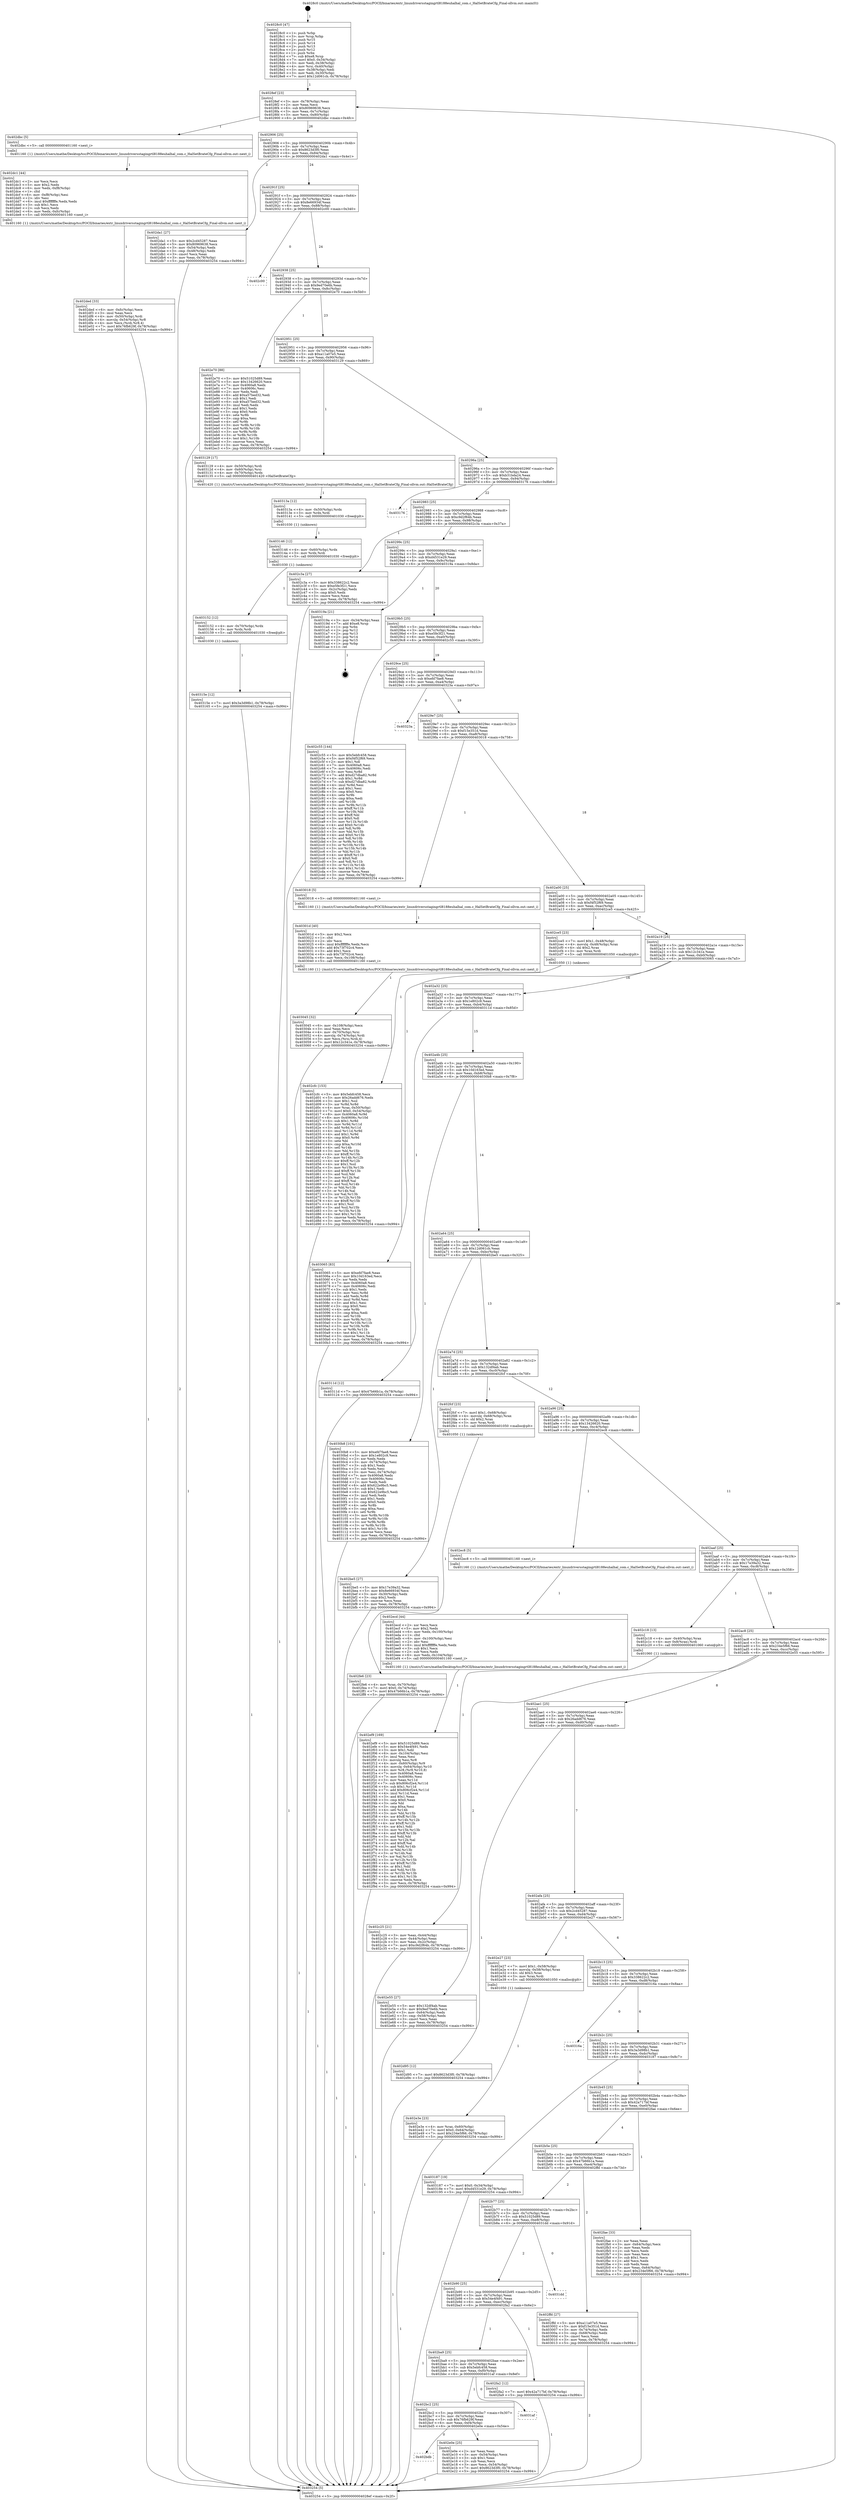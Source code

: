 digraph "0x4028c0" {
  label = "0x4028c0 (/mnt/c/Users/mathe/Desktop/tcc/POCII/binaries/extr_linuxdriversstagingrtl8188euhalhal_com.c_HalSetBrateCfg_Final-ollvm.out::main(0))"
  labelloc = "t"
  node[shape=record]

  Entry [label="",width=0.3,height=0.3,shape=circle,fillcolor=black,style=filled]
  "0x4028ef" [label="{
     0x4028ef [23]\l
     | [instrs]\l
     &nbsp;&nbsp;0x4028ef \<+3\>: mov -0x78(%rbp),%eax\l
     &nbsp;&nbsp;0x4028f2 \<+2\>: mov %eax,%ecx\l
     &nbsp;&nbsp;0x4028f4 \<+6\>: sub $0x80969638,%ecx\l
     &nbsp;&nbsp;0x4028fa \<+3\>: mov %eax,-0x7c(%rbp)\l
     &nbsp;&nbsp;0x4028fd \<+3\>: mov %ecx,-0x80(%rbp)\l
     &nbsp;&nbsp;0x402900 \<+6\>: je 0000000000402dbc \<main+0x4fc\>\l
  }"]
  "0x402dbc" [label="{
     0x402dbc [5]\l
     | [instrs]\l
     &nbsp;&nbsp;0x402dbc \<+5\>: call 0000000000401160 \<next_i\>\l
     | [calls]\l
     &nbsp;&nbsp;0x401160 \{1\} (/mnt/c/Users/mathe/Desktop/tcc/POCII/binaries/extr_linuxdriversstagingrtl8188euhalhal_com.c_HalSetBrateCfg_Final-ollvm.out::next_i)\l
  }"]
  "0x402906" [label="{
     0x402906 [25]\l
     | [instrs]\l
     &nbsp;&nbsp;0x402906 \<+5\>: jmp 000000000040290b \<main+0x4b\>\l
     &nbsp;&nbsp;0x40290b \<+3\>: mov -0x7c(%rbp),%eax\l
     &nbsp;&nbsp;0x40290e \<+5\>: sub $0x8623d3f0,%eax\l
     &nbsp;&nbsp;0x402913 \<+6\>: mov %eax,-0x84(%rbp)\l
     &nbsp;&nbsp;0x402919 \<+6\>: je 0000000000402da1 \<main+0x4e1\>\l
  }"]
  Exit [label="",width=0.3,height=0.3,shape=circle,fillcolor=black,style=filled,peripheries=2]
  "0x402da1" [label="{
     0x402da1 [27]\l
     | [instrs]\l
     &nbsp;&nbsp;0x402da1 \<+5\>: mov $0x2cd45287,%eax\l
     &nbsp;&nbsp;0x402da6 \<+5\>: mov $0x80969638,%ecx\l
     &nbsp;&nbsp;0x402dab \<+3\>: mov -0x54(%rbp),%edx\l
     &nbsp;&nbsp;0x402dae \<+3\>: cmp -0x48(%rbp),%edx\l
     &nbsp;&nbsp;0x402db1 \<+3\>: cmovl %ecx,%eax\l
     &nbsp;&nbsp;0x402db4 \<+3\>: mov %eax,-0x78(%rbp)\l
     &nbsp;&nbsp;0x402db7 \<+5\>: jmp 0000000000403254 \<main+0x994\>\l
  }"]
  "0x40291f" [label="{
     0x40291f [25]\l
     | [instrs]\l
     &nbsp;&nbsp;0x40291f \<+5\>: jmp 0000000000402924 \<main+0x64\>\l
     &nbsp;&nbsp;0x402924 \<+3\>: mov -0x7c(%rbp),%eax\l
     &nbsp;&nbsp;0x402927 \<+5\>: sub $0x8e66934f,%eax\l
     &nbsp;&nbsp;0x40292c \<+6\>: mov %eax,-0x88(%rbp)\l
     &nbsp;&nbsp;0x402932 \<+6\>: je 0000000000402c00 \<main+0x340\>\l
  }"]
  "0x40315e" [label="{
     0x40315e [12]\l
     | [instrs]\l
     &nbsp;&nbsp;0x40315e \<+7\>: movl $0x3a3d98b1,-0x78(%rbp)\l
     &nbsp;&nbsp;0x403165 \<+5\>: jmp 0000000000403254 \<main+0x994\>\l
  }"]
  "0x402c00" [label="{
     0x402c00\l
  }", style=dashed]
  "0x402938" [label="{
     0x402938 [25]\l
     | [instrs]\l
     &nbsp;&nbsp;0x402938 \<+5\>: jmp 000000000040293d \<main+0x7d\>\l
     &nbsp;&nbsp;0x40293d \<+3\>: mov -0x7c(%rbp),%eax\l
     &nbsp;&nbsp;0x402940 \<+5\>: sub $0x9ed70e6b,%eax\l
     &nbsp;&nbsp;0x402945 \<+6\>: mov %eax,-0x8c(%rbp)\l
     &nbsp;&nbsp;0x40294b \<+6\>: je 0000000000402e70 \<main+0x5b0\>\l
  }"]
  "0x403152" [label="{
     0x403152 [12]\l
     | [instrs]\l
     &nbsp;&nbsp;0x403152 \<+4\>: mov -0x70(%rbp),%rdx\l
     &nbsp;&nbsp;0x403156 \<+3\>: mov %rdx,%rdi\l
     &nbsp;&nbsp;0x403159 \<+5\>: call 0000000000401030 \<free@plt\>\l
     | [calls]\l
     &nbsp;&nbsp;0x401030 \{1\} (unknown)\l
  }"]
  "0x402e70" [label="{
     0x402e70 [88]\l
     | [instrs]\l
     &nbsp;&nbsp;0x402e70 \<+5\>: mov $0x51025d89,%eax\l
     &nbsp;&nbsp;0x402e75 \<+5\>: mov $0x13426620,%ecx\l
     &nbsp;&nbsp;0x402e7a \<+7\>: mov 0x4060a8,%edx\l
     &nbsp;&nbsp;0x402e81 \<+7\>: mov 0x40606c,%esi\l
     &nbsp;&nbsp;0x402e88 \<+2\>: mov %edx,%edi\l
     &nbsp;&nbsp;0x402e8a \<+6\>: add $0xa57bed32,%edi\l
     &nbsp;&nbsp;0x402e90 \<+3\>: sub $0x1,%edi\l
     &nbsp;&nbsp;0x402e93 \<+6\>: sub $0xa57bed32,%edi\l
     &nbsp;&nbsp;0x402e99 \<+3\>: imul %edi,%edx\l
     &nbsp;&nbsp;0x402e9c \<+3\>: and $0x1,%edx\l
     &nbsp;&nbsp;0x402e9f \<+3\>: cmp $0x0,%edx\l
     &nbsp;&nbsp;0x402ea2 \<+4\>: sete %r8b\l
     &nbsp;&nbsp;0x402ea6 \<+3\>: cmp $0xa,%esi\l
     &nbsp;&nbsp;0x402ea9 \<+4\>: setl %r9b\l
     &nbsp;&nbsp;0x402ead \<+3\>: mov %r8b,%r10b\l
     &nbsp;&nbsp;0x402eb0 \<+3\>: and %r9b,%r10b\l
     &nbsp;&nbsp;0x402eb3 \<+3\>: xor %r9b,%r8b\l
     &nbsp;&nbsp;0x402eb6 \<+3\>: or %r8b,%r10b\l
     &nbsp;&nbsp;0x402eb9 \<+4\>: test $0x1,%r10b\l
     &nbsp;&nbsp;0x402ebd \<+3\>: cmovne %ecx,%eax\l
     &nbsp;&nbsp;0x402ec0 \<+3\>: mov %eax,-0x78(%rbp)\l
     &nbsp;&nbsp;0x402ec3 \<+5\>: jmp 0000000000403254 \<main+0x994\>\l
  }"]
  "0x402951" [label="{
     0x402951 [25]\l
     | [instrs]\l
     &nbsp;&nbsp;0x402951 \<+5\>: jmp 0000000000402956 \<main+0x96\>\l
     &nbsp;&nbsp;0x402956 \<+3\>: mov -0x7c(%rbp),%eax\l
     &nbsp;&nbsp;0x402959 \<+5\>: sub $0xa11a07e5,%eax\l
     &nbsp;&nbsp;0x40295e \<+6\>: mov %eax,-0x90(%rbp)\l
     &nbsp;&nbsp;0x402964 \<+6\>: je 0000000000403129 \<main+0x869\>\l
  }"]
  "0x403146" [label="{
     0x403146 [12]\l
     | [instrs]\l
     &nbsp;&nbsp;0x403146 \<+4\>: mov -0x60(%rbp),%rdx\l
     &nbsp;&nbsp;0x40314a \<+3\>: mov %rdx,%rdi\l
     &nbsp;&nbsp;0x40314d \<+5\>: call 0000000000401030 \<free@plt\>\l
     | [calls]\l
     &nbsp;&nbsp;0x401030 \{1\} (unknown)\l
  }"]
  "0x403129" [label="{
     0x403129 [17]\l
     | [instrs]\l
     &nbsp;&nbsp;0x403129 \<+4\>: mov -0x50(%rbp),%rdi\l
     &nbsp;&nbsp;0x40312d \<+4\>: mov -0x60(%rbp),%rsi\l
     &nbsp;&nbsp;0x403131 \<+4\>: mov -0x70(%rbp),%rdx\l
     &nbsp;&nbsp;0x403135 \<+5\>: call 0000000000401420 \<HalSetBrateCfg\>\l
     | [calls]\l
     &nbsp;&nbsp;0x401420 \{1\} (/mnt/c/Users/mathe/Desktop/tcc/POCII/binaries/extr_linuxdriversstagingrtl8188euhalhal_com.c_HalSetBrateCfg_Final-ollvm.out::HalSetBrateCfg)\l
  }"]
  "0x40296a" [label="{
     0x40296a [25]\l
     | [instrs]\l
     &nbsp;&nbsp;0x40296a \<+5\>: jmp 000000000040296f \<main+0xaf\>\l
     &nbsp;&nbsp;0x40296f \<+3\>: mov -0x7c(%rbp),%eax\l
     &nbsp;&nbsp;0x402972 \<+5\>: sub $0xb31bda24,%eax\l
     &nbsp;&nbsp;0x402977 \<+6\>: mov %eax,-0x94(%rbp)\l
     &nbsp;&nbsp;0x40297d \<+6\>: je 0000000000403176 \<main+0x8b6\>\l
  }"]
  "0x40313a" [label="{
     0x40313a [12]\l
     | [instrs]\l
     &nbsp;&nbsp;0x40313a \<+4\>: mov -0x50(%rbp),%rdx\l
     &nbsp;&nbsp;0x40313e \<+3\>: mov %rdx,%rdi\l
     &nbsp;&nbsp;0x403141 \<+5\>: call 0000000000401030 \<free@plt\>\l
     | [calls]\l
     &nbsp;&nbsp;0x401030 \{1\} (unknown)\l
  }"]
  "0x403176" [label="{
     0x403176\l
  }", style=dashed]
  "0x402983" [label="{
     0x402983 [25]\l
     | [instrs]\l
     &nbsp;&nbsp;0x402983 \<+5\>: jmp 0000000000402988 \<main+0xc8\>\l
     &nbsp;&nbsp;0x402988 \<+3\>: mov -0x7c(%rbp),%eax\l
     &nbsp;&nbsp;0x40298b \<+5\>: sub $0xc9d2f64b,%eax\l
     &nbsp;&nbsp;0x402990 \<+6\>: mov %eax,-0x98(%rbp)\l
     &nbsp;&nbsp;0x402996 \<+6\>: je 0000000000402c3a \<main+0x37a\>\l
  }"]
  "0x403045" [label="{
     0x403045 [32]\l
     | [instrs]\l
     &nbsp;&nbsp;0x403045 \<+6\>: mov -0x108(%rbp),%ecx\l
     &nbsp;&nbsp;0x40304b \<+3\>: imul %eax,%ecx\l
     &nbsp;&nbsp;0x40304e \<+4\>: mov -0x70(%rbp),%rsi\l
     &nbsp;&nbsp;0x403052 \<+4\>: movslq -0x74(%rbp),%rdi\l
     &nbsp;&nbsp;0x403056 \<+3\>: mov %ecx,(%rsi,%rdi,4)\l
     &nbsp;&nbsp;0x403059 \<+7\>: movl $0x12c341e,-0x78(%rbp)\l
     &nbsp;&nbsp;0x403060 \<+5\>: jmp 0000000000403254 \<main+0x994\>\l
  }"]
  "0x402c3a" [label="{
     0x402c3a [27]\l
     | [instrs]\l
     &nbsp;&nbsp;0x402c3a \<+5\>: mov $0x338622c2,%eax\l
     &nbsp;&nbsp;0x402c3f \<+5\>: mov $0xe5fe3f21,%ecx\l
     &nbsp;&nbsp;0x402c44 \<+3\>: mov -0x2c(%rbp),%edx\l
     &nbsp;&nbsp;0x402c47 \<+3\>: cmp $0x0,%edx\l
     &nbsp;&nbsp;0x402c4a \<+3\>: cmove %ecx,%eax\l
     &nbsp;&nbsp;0x402c4d \<+3\>: mov %eax,-0x78(%rbp)\l
     &nbsp;&nbsp;0x402c50 \<+5\>: jmp 0000000000403254 \<main+0x994\>\l
  }"]
  "0x40299c" [label="{
     0x40299c [25]\l
     | [instrs]\l
     &nbsp;&nbsp;0x40299c \<+5\>: jmp 00000000004029a1 \<main+0xe1\>\l
     &nbsp;&nbsp;0x4029a1 \<+3\>: mov -0x7c(%rbp),%eax\l
     &nbsp;&nbsp;0x4029a4 \<+5\>: sub $0xd4531e29,%eax\l
     &nbsp;&nbsp;0x4029a9 \<+6\>: mov %eax,-0x9c(%rbp)\l
     &nbsp;&nbsp;0x4029af \<+6\>: je 000000000040319a \<main+0x8da\>\l
  }"]
  "0x40301d" [label="{
     0x40301d [40]\l
     | [instrs]\l
     &nbsp;&nbsp;0x40301d \<+5\>: mov $0x2,%ecx\l
     &nbsp;&nbsp;0x403022 \<+1\>: cltd\l
     &nbsp;&nbsp;0x403023 \<+2\>: idiv %ecx\l
     &nbsp;&nbsp;0x403025 \<+6\>: imul $0xfffffffe,%edx,%ecx\l
     &nbsp;&nbsp;0x40302b \<+6\>: add $0x73f702c4,%ecx\l
     &nbsp;&nbsp;0x403031 \<+3\>: add $0x1,%ecx\l
     &nbsp;&nbsp;0x403034 \<+6\>: sub $0x73f702c4,%ecx\l
     &nbsp;&nbsp;0x40303a \<+6\>: mov %ecx,-0x108(%rbp)\l
     &nbsp;&nbsp;0x403040 \<+5\>: call 0000000000401160 \<next_i\>\l
     | [calls]\l
     &nbsp;&nbsp;0x401160 \{1\} (/mnt/c/Users/mathe/Desktop/tcc/POCII/binaries/extr_linuxdriversstagingrtl8188euhalhal_com.c_HalSetBrateCfg_Final-ollvm.out::next_i)\l
  }"]
  "0x40319a" [label="{
     0x40319a [21]\l
     | [instrs]\l
     &nbsp;&nbsp;0x40319a \<+3\>: mov -0x34(%rbp),%eax\l
     &nbsp;&nbsp;0x40319d \<+7\>: add $0xe8,%rsp\l
     &nbsp;&nbsp;0x4031a4 \<+1\>: pop %rbx\l
     &nbsp;&nbsp;0x4031a5 \<+2\>: pop %r12\l
     &nbsp;&nbsp;0x4031a7 \<+2\>: pop %r13\l
     &nbsp;&nbsp;0x4031a9 \<+2\>: pop %r14\l
     &nbsp;&nbsp;0x4031ab \<+2\>: pop %r15\l
     &nbsp;&nbsp;0x4031ad \<+1\>: pop %rbp\l
     &nbsp;&nbsp;0x4031ae \<+1\>: ret\l
  }"]
  "0x4029b5" [label="{
     0x4029b5 [25]\l
     | [instrs]\l
     &nbsp;&nbsp;0x4029b5 \<+5\>: jmp 00000000004029ba \<main+0xfa\>\l
     &nbsp;&nbsp;0x4029ba \<+3\>: mov -0x7c(%rbp),%eax\l
     &nbsp;&nbsp;0x4029bd \<+5\>: sub $0xe5fe3f21,%eax\l
     &nbsp;&nbsp;0x4029c2 \<+6\>: mov %eax,-0xa0(%rbp)\l
     &nbsp;&nbsp;0x4029c8 \<+6\>: je 0000000000402c55 \<main+0x395\>\l
  }"]
  "0x402fe6" [label="{
     0x402fe6 [23]\l
     | [instrs]\l
     &nbsp;&nbsp;0x402fe6 \<+4\>: mov %rax,-0x70(%rbp)\l
     &nbsp;&nbsp;0x402fea \<+7\>: movl $0x0,-0x74(%rbp)\l
     &nbsp;&nbsp;0x402ff1 \<+7\>: movl $0x47b66b1a,-0x78(%rbp)\l
     &nbsp;&nbsp;0x402ff8 \<+5\>: jmp 0000000000403254 \<main+0x994\>\l
  }"]
  "0x402c55" [label="{
     0x402c55 [144]\l
     | [instrs]\l
     &nbsp;&nbsp;0x402c55 \<+5\>: mov $0x5ebfc458,%eax\l
     &nbsp;&nbsp;0x402c5a \<+5\>: mov $0xf4f52f69,%ecx\l
     &nbsp;&nbsp;0x402c5f \<+2\>: mov $0x1,%dl\l
     &nbsp;&nbsp;0x402c61 \<+7\>: mov 0x4060a8,%esi\l
     &nbsp;&nbsp;0x402c68 \<+7\>: mov 0x40606c,%edi\l
     &nbsp;&nbsp;0x402c6f \<+3\>: mov %esi,%r8d\l
     &nbsp;&nbsp;0x402c72 \<+7\>: add $0xd27dba82,%r8d\l
     &nbsp;&nbsp;0x402c79 \<+4\>: sub $0x1,%r8d\l
     &nbsp;&nbsp;0x402c7d \<+7\>: sub $0xd27dba82,%r8d\l
     &nbsp;&nbsp;0x402c84 \<+4\>: imul %r8d,%esi\l
     &nbsp;&nbsp;0x402c88 \<+3\>: and $0x1,%esi\l
     &nbsp;&nbsp;0x402c8b \<+3\>: cmp $0x0,%esi\l
     &nbsp;&nbsp;0x402c8e \<+4\>: sete %r9b\l
     &nbsp;&nbsp;0x402c92 \<+3\>: cmp $0xa,%edi\l
     &nbsp;&nbsp;0x402c95 \<+4\>: setl %r10b\l
     &nbsp;&nbsp;0x402c99 \<+3\>: mov %r9b,%r11b\l
     &nbsp;&nbsp;0x402c9c \<+4\>: xor $0xff,%r11b\l
     &nbsp;&nbsp;0x402ca0 \<+3\>: mov %r10b,%bl\l
     &nbsp;&nbsp;0x402ca3 \<+3\>: xor $0xff,%bl\l
     &nbsp;&nbsp;0x402ca6 \<+3\>: xor $0x0,%dl\l
     &nbsp;&nbsp;0x402ca9 \<+3\>: mov %r11b,%r14b\l
     &nbsp;&nbsp;0x402cac \<+4\>: and $0x0,%r14b\l
     &nbsp;&nbsp;0x402cb0 \<+3\>: and %dl,%r9b\l
     &nbsp;&nbsp;0x402cb3 \<+3\>: mov %bl,%r15b\l
     &nbsp;&nbsp;0x402cb6 \<+4\>: and $0x0,%r15b\l
     &nbsp;&nbsp;0x402cba \<+3\>: and %dl,%r10b\l
     &nbsp;&nbsp;0x402cbd \<+3\>: or %r9b,%r14b\l
     &nbsp;&nbsp;0x402cc0 \<+3\>: or %r10b,%r15b\l
     &nbsp;&nbsp;0x402cc3 \<+3\>: xor %r15b,%r14b\l
     &nbsp;&nbsp;0x402cc6 \<+3\>: or %bl,%r11b\l
     &nbsp;&nbsp;0x402cc9 \<+4\>: xor $0xff,%r11b\l
     &nbsp;&nbsp;0x402ccd \<+3\>: or $0x0,%dl\l
     &nbsp;&nbsp;0x402cd0 \<+3\>: and %dl,%r11b\l
     &nbsp;&nbsp;0x402cd3 \<+3\>: or %r11b,%r14b\l
     &nbsp;&nbsp;0x402cd6 \<+4\>: test $0x1,%r14b\l
     &nbsp;&nbsp;0x402cda \<+3\>: cmovne %ecx,%eax\l
     &nbsp;&nbsp;0x402cdd \<+3\>: mov %eax,-0x78(%rbp)\l
     &nbsp;&nbsp;0x402ce0 \<+5\>: jmp 0000000000403254 \<main+0x994\>\l
  }"]
  "0x4029ce" [label="{
     0x4029ce [25]\l
     | [instrs]\l
     &nbsp;&nbsp;0x4029ce \<+5\>: jmp 00000000004029d3 \<main+0x113\>\l
     &nbsp;&nbsp;0x4029d3 \<+3\>: mov -0x7c(%rbp),%eax\l
     &nbsp;&nbsp;0x4029d6 \<+5\>: sub $0xefd7fae8,%eax\l
     &nbsp;&nbsp;0x4029db \<+6\>: mov %eax,-0xa4(%rbp)\l
     &nbsp;&nbsp;0x4029e1 \<+6\>: je 000000000040323a \<main+0x97a\>\l
  }"]
  "0x402ef9" [label="{
     0x402ef9 [169]\l
     | [instrs]\l
     &nbsp;&nbsp;0x402ef9 \<+5\>: mov $0x51025d89,%ecx\l
     &nbsp;&nbsp;0x402efe \<+5\>: mov $0x54e4f491,%edx\l
     &nbsp;&nbsp;0x402f03 \<+3\>: mov $0x1,%dil\l
     &nbsp;&nbsp;0x402f06 \<+6\>: mov -0x104(%rbp),%esi\l
     &nbsp;&nbsp;0x402f0c \<+3\>: imul %eax,%esi\l
     &nbsp;&nbsp;0x402f0f \<+3\>: movslq %esi,%r8\l
     &nbsp;&nbsp;0x402f12 \<+4\>: mov -0x60(%rbp),%r9\l
     &nbsp;&nbsp;0x402f16 \<+4\>: movslq -0x64(%rbp),%r10\l
     &nbsp;&nbsp;0x402f1a \<+4\>: mov %r8,(%r9,%r10,8)\l
     &nbsp;&nbsp;0x402f1e \<+7\>: mov 0x4060a8,%eax\l
     &nbsp;&nbsp;0x402f25 \<+7\>: mov 0x40606c,%esi\l
     &nbsp;&nbsp;0x402f2c \<+3\>: mov %eax,%r11d\l
     &nbsp;&nbsp;0x402f2f \<+7\>: sub $0x806cf2e4,%r11d\l
     &nbsp;&nbsp;0x402f36 \<+4\>: sub $0x1,%r11d\l
     &nbsp;&nbsp;0x402f3a \<+7\>: add $0x806cf2e4,%r11d\l
     &nbsp;&nbsp;0x402f41 \<+4\>: imul %r11d,%eax\l
     &nbsp;&nbsp;0x402f45 \<+3\>: and $0x1,%eax\l
     &nbsp;&nbsp;0x402f48 \<+3\>: cmp $0x0,%eax\l
     &nbsp;&nbsp;0x402f4b \<+3\>: sete %bl\l
     &nbsp;&nbsp;0x402f4e \<+3\>: cmp $0xa,%esi\l
     &nbsp;&nbsp;0x402f51 \<+4\>: setl %r14b\l
     &nbsp;&nbsp;0x402f55 \<+3\>: mov %bl,%r15b\l
     &nbsp;&nbsp;0x402f58 \<+4\>: xor $0xff,%r15b\l
     &nbsp;&nbsp;0x402f5c \<+3\>: mov %r14b,%r12b\l
     &nbsp;&nbsp;0x402f5f \<+4\>: xor $0xff,%r12b\l
     &nbsp;&nbsp;0x402f63 \<+4\>: xor $0x1,%dil\l
     &nbsp;&nbsp;0x402f67 \<+3\>: mov %r15b,%r13b\l
     &nbsp;&nbsp;0x402f6a \<+4\>: and $0xff,%r13b\l
     &nbsp;&nbsp;0x402f6e \<+3\>: and %dil,%bl\l
     &nbsp;&nbsp;0x402f71 \<+3\>: mov %r12b,%al\l
     &nbsp;&nbsp;0x402f74 \<+2\>: and $0xff,%al\l
     &nbsp;&nbsp;0x402f76 \<+3\>: and %dil,%r14b\l
     &nbsp;&nbsp;0x402f79 \<+3\>: or %bl,%r13b\l
     &nbsp;&nbsp;0x402f7c \<+3\>: or %r14b,%al\l
     &nbsp;&nbsp;0x402f7f \<+3\>: xor %al,%r13b\l
     &nbsp;&nbsp;0x402f82 \<+3\>: or %r12b,%r15b\l
     &nbsp;&nbsp;0x402f85 \<+4\>: xor $0xff,%r15b\l
     &nbsp;&nbsp;0x402f89 \<+4\>: or $0x1,%dil\l
     &nbsp;&nbsp;0x402f8d \<+3\>: and %dil,%r15b\l
     &nbsp;&nbsp;0x402f90 \<+3\>: or %r15b,%r13b\l
     &nbsp;&nbsp;0x402f93 \<+4\>: test $0x1,%r13b\l
     &nbsp;&nbsp;0x402f97 \<+3\>: cmovne %edx,%ecx\l
     &nbsp;&nbsp;0x402f9a \<+3\>: mov %ecx,-0x78(%rbp)\l
     &nbsp;&nbsp;0x402f9d \<+5\>: jmp 0000000000403254 \<main+0x994\>\l
  }"]
  "0x40323a" [label="{
     0x40323a\l
  }", style=dashed]
  "0x4029e7" [label="{
     0x4029e7 [25]\l
     | [instrs]\l
     &nbsp;&nbsp;0x4029e7 \<+5\>: jmp 00000000004029ec \<main+0x12c\>\l
     &nbsp;&nbsp;0x4029ec \<+3\>: mov -0x7c(%rbp),%eax\l
     &nbsp;&nbsp;0x4029ef \<+5\>: sub $0xf15e351d,%eax\l
     &nbsp;&nbsp;0x4029f4 \<+6\>: mov %eax,-0xa8(%rbp)\l
     &nbsp;&nbsp;0x4029fa \<+6\>: je 0000000000403018 \<main+0x758\>\l
  }"]
  "0x402ecd" [label="{
     0x402ecd [44]\l
     | [instrs]\l
     &nbsp;&nbsp;0x402ecd \<+2\>: xor %ecx,%ecx\l
     &nbsp;&nbsp;0x402ecf \<+5\>: mov $0x2,%edx\l
     &nbsp;&nbsp;0x402ed4 \<+6\>: mov %edx,-0x100(%rbp)\l
     &nbsp;&nbsp;0x402eda \<+1\>: cltd\l
     &nbsp;&nbsp;0x402edb \<+6\>: mov -0x100(%rbp),%esi\l
     &nbsp;&nbsp;0x402ee1 \<+2\>: idiv %esi\l
     &nbsp;&nbsp;0x402ee3 \<+6\>: imul $0xfffffffe,%edx,%edx\l
     &nbsp;&nbsp;0x402ee9 \<+3\>: sub $0x1,%ecx\l
     &nbsp;&nbsp;0x402eec \<+2\>: sub %ecx,%edx\l
     &nbsp;&nbsp;0x402eee \<+6\>: mov %edx,-0x104(%rbp)\l
     &nbsp;&nbsp;0x402ef4 \<+5\>: call 0000000000401160 \<next_i\>\l
     | [calls]\l
     &nbsp;&nbsp;0x401160 \{1\} (/mnt/c/Users/mathe/Desktop/tcc/POCII/binaries/extr_linuxdriversstagingrtl8188euhalhal_com.c_HalSetBrateCfg_Final-ollvm.out::next_i)\l
  }"]
  "0x403018" [label="{
     0x403018 [5]\l
     | [instrs]\l
     &nbsp;&nbsp;0x403018 \<+5\>: call 0000000000401160 \<next_i\>\l
     | [calls]\l
     &nbsp;&nbsp;0x401160 \{1\} (/mnt/c/Users/mathe/Desktop/tcc/POCII/binaries/extr_linuxdriversstagingrtl8188euhalhal_com.c_HalSetBrateCfg_Final-ollvm.out::next_i)\l
  }"]
  "0x402a00" [label="{
     0x402a00 [25]\l
     | [instrs]\l
     &nbsp;&nbsp;0x402a00 \<+5\>: jmp 0000000000402a05 \<main+0x145\>\l
     &nbsp;&nbsp;0x402a05 \<+3\>: mov -0x7c(%rbp),%eax\l
     &nbsp;&nbsp;0x402a08 \<+5\>: sub $0xf4f52f69,%eax\l
     &nbsp;&nbsp;0x402a0d \<+6\>: mov %eax,-0xac(%rbp)\l
     &nbsp;&nbsp;0x402a13 \<+6\>: je 0000000000402ce5 \<main+0x425\>\l
  }"]
  "0x402e3e" [label="{
     0x402e3e [23]\l
     | [instrs]\l
     &nbsp;&nbsp;0x402e3e \<+4\>: mov %rax,-0x60(%rbp)\l
     &nbsp;&nbsp;0x402e42 \<+7\>: movl $0x0,-0x64(%rbp)\l
     &nbsp;&nbsp;0x402e49 \<+7\>: movl $0x234e5f66,-0x78(%rbp)\l
     &nbsp;&nbsp;0x402e50 \<+5\>: jmp 0000000000403254 \<main+0x994\>\l
  }"]
  "0x402ce5" [label="{
     0x402ce5 [23]\l
     | [instrs]\l
     &nbsp;&nbsp;0x402ce5 \<+7\>: movl $0x1,-0x48(%rbp)\l
     &nbsp;&nbsp;0x402cec \<+4\>: movslq -0x48(%rbp),%rax\l
     &nbsp;&nbsp;0x402cf0 \<+4\>: shl $0x2,%rax\l
     &nbsp;&nbsp;0x402cf4 \<+3\>: mov %rax,%rdi\l
     &nbsp;&nbsp;0x402cf7 \<+5\>: call 0000000000401050 \<malloc@plt\>\l
     | [calls]\l
     &nbsp;&nbsp;0x401050 \{1\} (unknown)\l
  }"]
  "0x402a19" [label="{
     0x402a19 [25]\l
     | [instrs]\l
     &nbsp;&nbsp;0x402a19 \<+5\>: jmp 0000000000402a1e \<main+0x15e\>\l
     &nbsp;&nbsp;0x402a1e \<+3\>: mov -0x7c(%rbp),%eax\l
     &nbsp;&nbsp;0x402a21 \<+5\>: sub $0x12c341e,%eax\l
     &nbsp;&nbsp;0x402a26 \<+6\>: mov %eax,-0xb0(%rbp)\l
     &nbsp;&nbsp;0x402a2c \<+6\>: je 0000000000403065 \<main+0x7a5\>\l
  }"]
  "0x402bdb" [label="{
     0x402bdb\l
  }", style=dashed]
  "0x403065" [label="{
     0x403065 [83]\l
     | [instrs]\l
     &nbsp;&nbsp;0x403065 \<+5\>: mov $0xefd7fae8,%eax\l
     &nbsp;&nbsp;0x40306a \<+5\>: mov $0x10d163ed,%ecx\l
     &nbsp;&nbsp;0x40306f \<+2\>: xor %edx,%edx\l
     &nbsp;&nbsp;0x403071 \<+7\>: mov 0x4060a8,%esi\l
     &nbsp;&nbsp;0x403078 \<+7\>: mov 0x40606c,%edi\l
     &nbsp;&nbsp;0x40307f \<+3\>: sub $0x1,%edx\l
     &nbsp;&nbsp;0x403082 \<+3\>: mov %esi,%r8d\l
     &nbsp;&nbsp;0x403085 \<+3\>: add %edx,%r8d\l
     &nbsp;&nbsp;0x403088 \<+4\>: imul %r8d,%esi\l
     &nbsp;&nbsp;0x40308c \<+3\>: and $0x1,%esi\l
     &nbsp;&nbsp;0x40308f \<+3\>: cmp $0x0,%esi\l
     &nbsp;&nbsp;0x403092 \<+4\>: sete %r9b\l
     &nbsp;&nbsp;0x403096 \<+3\>: cmp $0xa,%edi\l
     &nbsp;&nbsp;0x403099 \<+4\>: setl %r10b\l
     &nbsp;&nbsp;0x40309d \<+3\>: mov %r9b,%r11b\l
     &nbsp;&nbsp;0x4030a0 \<+3\>: and %r10b,%r11b\l
     &nbsp;&nbsp;0x4030a3 \<+3\>: xor %r10b,%r9b\l
     &nbsp;&nbsp;0x4030a6 \<+3\>: or %r9b,%r11b\l
     &nbsp;&nbsp;0x4030a9 \<+4\>: test $0x1,%r11b\l
     &nbsp;&nbsp;0x4030ad \<+3\>: cmovne %ecx,%eax\l
     &nbsp;&nbsp;0x4030b0 \<+3\>: mov %eax,-0x78(%rbp)\l
     &nbsp;&nbsp;0x4030b3 \<+5\>: jmp 0000000000403254 \<main+0x994\>\l
  }"]
  "0x402a32" [label="{
     0x402a32 [25]\l
     | [instrs]\l
     &nbsp;&nbsp;0x402a32 \<+5\>: jmp 0000000000402a37 \<main+0x177\>\l
     &nbsp;&nbsp;0x402a37 \<+3\>: mov -0x7c(%rbp),%eax\l
     &nbsp;&nbsp;0x402a3a \<+5\>: sub $0x1e802c9,%eax\l
     &nbsp;&nbsp;0x402a3f \<+6\>: mov %eax,-0xb4(%rbp)\l
     &nbsp;&nbsp;0x402a45 \<+6\>: je 000000000040311d \<main+0x85d\>\l
  }"]
  "0x402e0e" [label="{
     0x402e0e [25]\l
     | [instrs]\l
     &nbsp;&nbsp;0x402e0e \<+2\>: xor %eax,%eax\l
     &nbsp;&nbsp;0x402e10 \<+3\>: mov -0x54(%rbp),%ecx\l
     &nbsp;&nbsp;0x402e13 \<+3\>: sub $0x1,%eax\l
     &nbsp;&nbsp;0x402e16 \<+2\>: sub %eax,%ecx\l
     &nbsp;&nbsp;0x402e18 \<+3\>: mov %ecx,-0x54(%rbp)\l
     &nbsp;&nbsp;0x402e1b \<+7\>: movl $0x8623d3f0,-0x78(%rbp)\l
     &nbsp;&nbsp;0x402e22 \<+5\>: jmp 0000000000403254 \<main+0x994\>\l
  }"]
  "0x40311d" [label="{
     0x40311d [12]\l
     | [instrs]\l
     &nbsp;&nbsp;0x40311d \<+7\>: movl $0x47b66b1a,-0x78(%rbp)\l
     &nbsp;&nbsp;0x403124 \<+5\>: jmp 0000000000403254 \<main+0x994\>\l
  }"]
  "0x402a4b" [label="{
     0x402a4b [25]\l
     | [instrs]\l
     &nbsp;&nbsp;0x402a4b \<+5\>: jmp 0000000000402a50 \<main+0x190\>\l
     &nbsp;&nbsp;0x402a50 \<+3\>: mov -0x7c(%rbp),%eax\l
     &nbsp;&nbsp;0x402a53 \<+5\>: sub $0x10d163ed,%eax\l
     &nbsp;&nbsp;0x402a58 \<+6\>: mov %eax,-0xb8(%rbp)\l
     &nbsp;&nbsp;0x402a5e \<+6\>: je 00000000004030b8 \<main+0x7f8\>\l
  }"]
  "0x402bc2" [label="{
     0x402bc2 [25]\l
     | [instrs]\l
     &nbsp;&nbsp;0x402bc2 \<+5\>: jmp 0000000000402bc7 \<main+0x307\>\l
     &nbsp;&nbsp;0x402bc7 \<+3\>: mov -0x7c(%rbp),%eax\l
     &nbsp;&nbsp;0x402bca \<+5\>: sub $0x76fb629f,%eax\l
     &nbsp;&nbsp;0x402bcf \<+6\>: mov %eax,-0xf4(%rbp)\l
     &nbsp;&nbsp;0x402bd5 \<+6\>: je 0000000000402e0e \<main+0x54e\>\l
  }"]
  "0x4030b8" [label="{
     0x4030b8 [101]\l
     | [instrs]\l
     &nbsp;&nbsp;0x4030b8 \<+5\>: mov $0xefd7fae8,%eax\l
     &nbsp;&nbsp;0x4030bd \<+5\>: mov $0x1e802c9,%ecx\l
     &nbsp;&nbsp;0x4030c2 \<+2\>: xor %edx,%edx\l
     &nbsp;&nbsp;0x4030c4 \<+3\>: mov -0x74(%rbp),%esi\l
     &nbsp;&nbsp;0x4030c7 \<+3\>: sub $0x1,%edx\l
     &nbsp;&nbsp;0x4030ca \<+2\>: sub %edx,%esi\l
     &nbsp;&nbsp;0x4030cc \<+3\>: mov %esi,-0x74(%rbp)\l
     &nbsp;&nbsp;0x4030cf \<+7\>: mov 0x4060a8,%edx\l
     &nbsp;&nbsp;0x4030d6 \<+7\>: mov 0x40606c,%esi\l
     &nbsp;&nbsp;0x4030dd \<+2\>: mov %edx,%edi\l
     &nbsp;&nbsp;0x4030df \<+6\>: add $0x622e9bc5,%edi\l
     &nbsp;&nbsp;0x4030e5 \<+3\>: sub $0x1,%edi\l
     &nbsp;&nbsp;0x4030e8 \<+6\>: sub $0x622e9bc5,%edi\l
     &nbsp;&nbsp;0x4030ee \<+3\>: imul %edi,%edx\l
     &nbsp;&nbsp;0x4030f1 \<+3\>: and $0x1,%edx\l
     &nbsp;&nbsp;0x4030f4 \<+3\>: cmp $0x0,%edx\l
     &nbsp;&nbsp;0x4030f7 \<+4\>: sete %r8b\l
     &nbsp;&nbsp;0x4030fb \<+3\>: cmp $0xa,%esi\l
     &nbsp;&nbsp;0x4030fe \<+4\>: setl %r9b\l
     &nbsp;&nbsp;0x403102 \<+3\>: mov %r8b,%r10b\l
     &nbsp;&nbsp;0x403105 \<+3\>: and %r9b,%r10b\l
     &nbsp;&nbsp;0x403108 \<+3\>: xor %r9b,%r8b\l
     &nbsp;&nbsp;0x40310b \<+3\>: or %r8b,%r10b\l
     &nbsp;&nbsp;0x40310e \<+4\>: test $0x1,%r10b\l
     &nbsp;&nbsp;0x403112 \<+3\>: cmovne %ecx,%eax\l
     &nbsp;&nbsp;0x403115 \<+3\>: mov %eax,-0x78(%rbp)\l
     &nbsp;&nbsp;0x403118 \<+5\>: jmp 0000000000403254 \<main+0x994\>\l
  }"]
  "0x402a64" [label="{
     0x402a64 [25]\l
     | [instrs]\l
     &nbsp;&nbsp;0x402a64 \<+5\>: jmp 0000000000402a69 \<main+0x1a9\>\l
     &nbsp;&nbsp;0x402a69 \<+3\>: mov -0x7c(%rbp),%eax\l
     &nbsp;&nbsp;0x402a6c \<+5\>: sub $0x12d061cb,%eax\l
     &nbsp;&nbsp;0x402a71 \<+6\>: mov %eax,-0xbc(%rbp)\l
     &nbsp;&nbsp;0x402a77 \<+6\>: je 0000000000402be5 \<main+0x325\>\l
  }"]
  "0x4031af" [label="{
     0x4031af\l
  }", style=dashed]
  "0x402be5" [label="{
     0x402be5 [27]\l
     | [instrs]\l
     &nbsp;&nbsp;0x402be5 \<+5\>: mov $0x17e39a32,%eax\l
     &nbsp;&nbsp;0x402bea \<+5\>: mov $0x8e66934f,%ecx\l
     &nbsp;&nbsp;0x402bef \<+3\>: mov -0x30(%rbp),%edx\l
     &nbsp;&nbsp;0x402bf2 \<+3\>: cmp $0x2,%edx\l
     &nbsp;&nbsp;0x402bf5 \<+3\>: cmovne %ecx,%eax\l
     &nbsp;&nbsp;0x402bf8 \<+3\>: mov %eax,-0x78(%rbp)\l
     &nbsp;&nbsp;0x402bfb \<+5\>: jmp 0000000000403254 \<main+0x994\>\l
  }"]
  "0x402a7d" [label="{
     0x402a7d [25]\l
     | [instrs]\l
     &nbsp;&nbsp;0x402a7d \<+5\>: jmp 0000000000402a82 \<main+0x1c2\>\l
     &nbsp;&nbsp;0x402a82 \<+3\>: mov -0x7c(%rbp),%eax\l
     &nbsp;&nbsp;0x402a85 \<+5\>: sub $0x132df4ab,%eax\l
     &nbsp;&nbsp;0x402a8a \<+6\>: mov %eax,-0xc0(%rbp)\l
     &nbsp;&nbsp;0x402a90 \<+6\>: je 0000000000402fcf \<main+0x70f\>\l
  }"]
  "0x403254" [label="{
     0x403254 [5]\l
     | [instrs]\l
     &nbsp;&nbsp;0x403254 \<+5\>: jmp 00000000004028ef \<main+0x2f\>\l
  }"]
  "0x4028c0" [label="{
     0x4028c0 [47]\l
     | [instrs]\l
     &nbsp;&nbsp;0x4028c0 \<+1\>: push %rbp\l
     &nbsp;&nbsp;0x4028c1 \<+3\>: mov %rsp,%rbp\l
     &nbsp;&nbsp;0x4028c4 \<+2\>: push %r15\l
     &nbsp;&nbsp;0x4028c6 \<+2\>: push %r14\l
     &nbsp;&nbsp;0x4028c8 \<+2\>: push %r13\l
     &nbsp;&nbsp;0x4028ca \<+2\>: push %r12\l
     &nbsp;&nbsp;0x4028cc \<+1\>: push %rbx\l
     &nbsp;&nbsp;0x4028cd \<+7\>: sub $0xe8,%rsp\l
     &nbsp;&nbsp;0x4028d4 \<+7\>: movl $0x0,-0x34(%rbp)\l
     &nbsp;&nbsp;0x4028db \<+3\>: mov %edi,-0x38(%rbp)\l
     &nbsp;&nbsp;0x4028de \<+4\>: mov %rsi,-0x40(%rbp)\l
     &nbsp;&nbsp;0x4028e2 \<+3\>: mov -0x38(%rbp),%edi\l
     &nbsp;&nbsp;0x4028e5 \<+3\>: mov %edi,-0x30(%rbp)\l
     &nbsp;&nbsp;0x4028e8 \<+7\>: movl $0x12d061cb,-0x78(%rbp)\l
  }"]
  "0x402ba9" [label="{
     0x402ba9 [25]\l
     | [instrs]\l
     &nbsp;&nbsp;0x402ba9 \<+5\>: jmp 0000000000402bae \<main+0x2ee\>\l
     &nbsp;&nbsp;0x402bae \<+3\>: mov -0x7c(%rbp),%eax\l
     &nbsp;&nbsp;0x402bb1 \<+5\>: sub $0x5ebfc458,%eax\l
     &nbsp;&nbsp;0x402bb6 \<+6\>: mov %eax,-0xf0(%rbp)\l
     &nbsp;&nbsp;0x402bbc \<+6\>: je 00000000004031af \<main+0x8ef\>\l
  }"]
  "0x402fcf" [label="{
     0x402fcf [23]\l
     | [instrs]\l
     &nbsp;&nbsp;0x402fcf \<+7\>: movl $0x1,-0x68(%rbp)\l
     &nbsp;&nbsp;0x402fd6 \<+4\>: movslq -0x68(%rbp),%rax\l
     &nbsp;&nbsp;0x402fda \<+4\>: shl $0x2,%rax\l
     &nbsp;&nbsp;0x402fde \<+3\>: mov %rax,%rdi\l
     &nbsp;&nbsp;0x402fe1 \<+5\>: call 0000000000401050 \<malloc@plt\>\l
     | [calls]\l
     &nbsp;&nbsp;0x401050 \{1\} (unknown)\l
  }"]
  "0x402a96" [label="{
     0x402a96 [25]\l
     | [instrs]\l
     &nbsp;&nbsp;0x402a96 \<+5\>: jmp 0000000000402a9b \<main+0x1db\>\l
     &nbsp;&nbsp;0x402a9b \<+3\>: mov -0x7c(%rbp),%eax\l
     &nbsp;&nbsp;0x402a9e \<+5\>: sub $0x13426620,%eax\l
     &nbsp;&nbsp;0x402aa3 \<+6\>: mov %eax,-0xc4(%rbp)\l
     &nbsp;&nbsp;0x402aa9 \<+6\>: je 0000000000402ec8 \<main+0x608\>\l
  }"]
  "0x402fa2" [label="{
     0x402fa2 [12]\l
     | [instrs]\l
     &nbsp;&nbsp;0x402fa2 \<+7\>: movl $0x42a717bf,-0x78(%rbp)\l
     &nbsp;&nbsp;0x402fa9 \<+5\>: jmp 0000000000403254 \<main+0x994\>\l
  }"]
  "0x402ec8" [label="{
     0x402ec8 [5]\l
     | [instrs]\l
     &nbsp;&nbsp;0x402ec8 \<+5\>: call 0000000000401160 \<next_i\>\l
     | [calls]\l
     &nbsp;&nbsp;0x401160 \{1\} (/mnt/c/Users/mathe/Desktop/tcc/POCII/binaries/extr_linuxdriversstagingrtl8188euhalhal_com.c_HalSetBrateCfg_Final-ollvm.out::next_i)\l
  }"]
  "0x402aaf" [label="{
     0x402aaf [25]\l
     | [instrs]\l
     &nbsp;&nbsp;0x402aaf \<+5\>: jmp 0000000000402ab4 \<main+0x1f4\>\l
     &nbsp;&nbsp;0x402ab4 \<+3\>: mov -0x7c(%rbp),%eax\l
     &nbsp;&nbsp;0x402ab7 \<+5\>: sub $0x17e39a32,%eax\l
     &nbsp;&nbsp;0x402abc \<+6\>: mov %eax,-0xc8(%rbp)\l
     &nbsp;&nbsp;0x402ac2 \<+6\>: je 0000000000402c18 \<main+0x358\>\l
  }"]
  "0x402b90" [label="{
     0x402b90 [25]\l
     | [instrs]\l
     &nbsp;&nbsp;0x402b90 \<+5\>: jmp 0000000000402b95 \<main+0x2d5\>\l
     &nbsp;&nbsp;0x402b95 \<+3\>: mov -0x7c(%rbp),%eax\l
     &nbsp;&nbsp;0x402b98 \<+5\>: sub $0x54e4f491,%eax\l
     &nbsp;&nbsp;0x402b9d \<+6\>: mov %eax,-0xec(%rbp)\l
     &nbsp;&nbsp;0x402ba3 \<+6\>: je 0000000000402fa2 \<main+0x6e2\>\l
  }"]
  "0x402c18" [label="{
     0x402c18 [13]\l
     | [instrs]\l
     &nbsp;&nbsp;0x402c18 \<+4\>: mov -0x40(%rbp),%rax\l
     &nbsp;&nbsp;0x402c1c \<+4\>: mov 0x8(%rax),%rdi\l
     &nbsp;&nbsp;0x402c20 \<+5\>: call 0000000000401060 \<atoi@plt\>\l
     | [calls]\l
     &nbsp;&nbsp;0x401060 \{1\} (unknown)\l
  }"]
  "0x402ac8" [label="{
     0x402ac8 [25]\l
     | [instrs]\l
     &nbsp;&nbsp;0x402ac8 \<+5\>: jmp 0000000000402acd \<main+0x20d\>\l
     &nbsp;&nbsp;0x402acd \<+3\>: mov -0x7c(%rbp),%eax\l
     &nbsp;&nbsp;0x402ad0 \<+5\>: sub $0x234e5f66,%eax\l
     &nbsp;&nbsp;0x402ad5 \<+6\>: mov %eax,-0xcc(%rbp)\l
     &nbsp;&nbsp;0x402adb \<+6\>: je 0000000000402e55 \<main+0x595\>\l
  }"]
  "0x402c25" [label="{
     0x402c25 [21]\l
     | [instrs]\l
     &nbsp;&nbsp;0x402c25 \<+3\>: mov %eax,-0x44(%rbp)\l
     &nbsp;&nbsp;0x402c28 \<+3\>: mov -0x44(%rbp),%eax\l
     &nbsp;&nbsp;0x402c2b \<+3\>: mov %eax,-0x2c(%rbp)\l
     &nbsp;&nbsp;0x402c2e \<+7\>: movl $0xc9d2f64b,-0x78(%rbp)\l
     &nbsp;&nbsp;0x402c35 \<+5\>: jmp 0000000000403254 \<main+0x994\>\l
  }"]
  "0x402cfc" [label="{
     0x402cfc [153]\l
     | [instrs]\l
     &nbsp;&nbsp;0x402cfc \<+5\>: mov $0x5ebfc458,%ecx\l
     &nbsp;&nbsp;0x402d01 \<+5\>: mov $0x26add676,%edx\l
     &nbsp;&nbsp;0x402d06 \<+3\>: mov $0x1,%sil\l
     &nbsp;&nbsp;0x402d09 \<+3\>: xor %r8d,%r8d\l
     &nbsp;&nbsp;0x402d0c \<+4\>: mov %rax,-0x50(%rbp)\l
     &nbsp;&nbsp;0x402d10 \<+7\>: movl $0x0,-0x54(%rbp)\l
     &nbsp;&nbsp;0x402d17 \<+8\>: mov 0x4060a8,%r9d\l
     &nbsp;&nbsp;0x402d1f \<+8\>: mov 0x40606c,%r10d\l
     &nbsp;&nbsp;0x402d27 \<+4\>: sub $0x1,%r8d\l
     &nbsp;&nbsp;0x402d2b \<+3\>: mov %r9d,%r11d\l
     &nbsp;&nbsp;0x402d2e \<+3\>: add %r8d,%r11d\l
     &nbsp;&nbsp;0x402d31 \<+4\>: imul %r11d,%r9d\l
     &nbsp;&nbsp;0x402d35 \<+4\>: and $0x1,%r9d\l
     &nbsp;&nbsp;0x402d39 \<+4\>: cmp $0x0,%r9d\l
     &nbsp;&nbsp;0x402d3d \<+3\>: sete %bl\l
     &nbsp;&nbsp;0x402d40 \<+4\>: cmp $0xa,%r10d\l
     &nbsp;&nbsp;0x402d44 \<+4\>: setl %r14b\l
     &nbsp;&nbsp;0x402d48 \<+3\>: mov %bl,%r15b\l
     &nbsp;&nbsp;0x402d4b \<+4\>: xor $0xff,%r15b\l
     &nbsp;&nbsp;0x402d4f \<+3\>: mov %r14b,%r12b\l
     &nbsp;&nbsp;0x402d52 \<+4\>: xor $0xff,%r12b\l
     &nbsp;&nbsp;0x402d56 \<+4\>: xor $0x1,%sil\l
     &nbsp;&nbsp;0x402d5a \<+3\>: mov %r15b,%r13b\l
     &nbsp;&nbsp;0x402d5d \<+4\>: and $0xff,%r13b\l
     &nbsp;&nbsp;0x402d61 \<+3\>: and %sil,%bl\l
     &nbsp;&nbsp;0x402d64 \<+3\>: mov %r12b,%al\l
     &nbsp;&nbsp;0x402d67 \<+2\>: and $0xff,%al\l
     &nbsp;&nbsp;0x402d69 \<+3\>: and %sil,%r14b\l
     &nbsp;&nbsp;0x402d6c \<+3\>: or %bl,%r13b\l
     &nbsp;&nbsp;0x402d6f \<+3\>: or %r14b,%al\l
     &nbsp;&nbsp;0x402d72 \<+3\>: xor %al,%r13b\l
     &nbsp;&nbsp;0x402d75 \<+3\>: or %r12b,%r15b\l
     &nbsp;&nbsp;0x402d78 \<+4\>: xor $0xff,%r15b\l
     &nbsp;&nbsp;0x402d7c \<+4\>: or $0x1,%sil\l
     &nbsp;&nbsp;0x402d80 \<+3\>: and %sil,%r15b\l
     &nbsp;&nbsp;0x402d83 \<+3\>: or %r15b,%r13b\l
     &nbsp;&nbsp;0x402d86 \<+4\>: test $0x1,%r13b\l
     &nbsp;&nbsp;0x402d8a \<+3\>: cmovne %edx,%ecx\l
     &nbsp;&nbsp;0x402d8d \<+3\>: mov %ecx,-0x78(%rbp)\l
     &nbsp;&nbsp;0x402d90 \<+5\>: jmp 0000000000403254 \<main+0x994\>\l
  }"]
  "0x4031dd" [label="{
     0x4031dd\l
  }", style=dashed]
  "0x402e55" [label="{
     0x402e55 [27]\l
     | [instrs]\l
     &nbsp;&nbsp;0x402e55 \<+5\>: mov $0x132df4ab,%eax\l
     &nbsp;&nbsp;0x402e5a \<+5\>: mov $0x9ed70e6b,%ecx\l
     &nbsp;&nbsp;0x402e5f \<+3\>: mov -0x64(%rbp),%edx\l
     &nbsp;&nbsp;0x402e62 \<+3\>: cmp -0x58(%rbp),%edx\l
     &nbsp;&nbsp;0x402e65 \<+3\>: cmovl %ecx,%eax\l
     &nbsp;&nbsp;0x402e68 \<+3\>: mov %eax,-0x78(%rbp)\l
     &nbsp;&nbsp;0x402e6b \<+5\>: jmp 0000000000403254 \<main+0x994\>\l
  }"]
  "0x402ae1" [label="{
     0x402ae1 [25]\l
     | [instrs]\l
     &nbsp;&nbsp;0x402ae1 \<+5\>: jmp 0000000000402ae6 \<main+0x226\>\l
     &nbsp;&nbsp;0x402ae6 \<+3\>: mov -0x7c(%rbp),%eax\l
     &nbsp;&nbsp;0x402ae9 \<+5\>: sub $0x26add676,%eax\l
     &nbsp;&nbsp;0x402aee \<+6\>: mov %eax,-0xd0(%rbp)\l
     &nbsp;&nbsp;0x402af4 \<+6\>: je 0000000000402d95 \<main+0x4d5\>\l
  }"]
  "0x402b77" [label="{
     0x402b77 [25]\l
     | [instrs]\l
     &nbsp;&nbsp;0x402b77 \<+5\>: jmp 0000000000402b7c \<main+0x2bc\>\l
     &nbsp;&nbsp;0x402b7c \<+3\>: mov -0x7c(%rbp),%eax\l
     &nbsp;&nbsp;0x402b7f \<+5\>: sub $0x51025d89,%eax\l
     &nbsp;&nbsp;0x402b84 \<+6\>: mov %eax,-0xe8(%rbp)\l
     &nbsp;&nbsp;0x402b8a \<+6\>: je 00000000004031dd \<main+0x91d\>\l
  }"]
  "0x402d95" [label="{
     0x402d95 [12]\l
     | [instrs]\l
     &nbsp;&nbsp;0x402d95 \<+7\>: movl $0x8623d3f0,-0x78(%rbp)\l
     &nbsp;&nbsp;0x402d9c \<+5\>: jmp 0000000000403254 \<main+0x994\>\l
  }"]
  "0x402afa" [label="{
     0x402afa [25]\l
     | [instrs]\l
     &nbsp;&nbsp;0x402afa \<+5\>: jmp 0000000000402aff \<main+0x23f\>\l
     &nbsp;&nbsp;0x402aff \<+3\>: mov -0x7c(%rbp),%eax\l
     &nbsp;&nbsp;0x402b02 \<+5\>: sub $0x2cd45287,%eax\l
     &nbsp;&nbsp;0x402b07 \<+6\>: mov %eax,-0xd4(%rbp)\l
     &nbsp;&nbsp;0x402b0d \<+6\>: je 0000000000402e27 \<main+0x567\>\l
  }"]
  "0x402dc1" [label="{
     0x402dc1 [44]\l
     | [instrs]\l
     &nbsp;&nbsp;0x402dc1 \<+2\>: xor %ecx,%ecx\l
     &nbsp;&nbsp;0x402dc3 \<+5\>: mov $0x2,%edx\l
     &nbsp;&nbsp;0x402dc8 \<+6\>: mov %edx,-0xf8(%rbp)\l
     &nbsp;&nbsp;0x402dce \<+1\>: cltd\l
     &nbsp;&nbsp;0x402dcf \<+6\>: mov -0xf8(%rbp),%esi\l
     &nbsp;&nbsp;0x402dd5 \<+2\>: idiv %esi\l
     &nbsp;&nbsp;0x402dd7 \<+6\>: imul $0xfffffffe,%edx,%edx\l
     &nbsp;&nbsp;0x402ddd \<+3\>: sub $0x1,%ecx\l
     &nbsp;&nbsp;0x402de0 \<+2\>: sub %ecx,%edx\l
     &nbsp;&nbsp;0x402de2 \<+6\>: mov %edx,-0xfc(%rbp)\l
     &nbsp;&nbsp;0x402de8 \<+5\>: call 0000000000401160 \<next_i\>\l
     | [calls]\l
     &nbsp;&nbsp;0x401160 \{1\} (/mnt/c/Users/mathe/Desktop/tcc/POCII/binaries/extr_linuxdriversstagingrtl8188euhalhal_com.c_HalSetBrateCfg_Final-ollvm.out::next_i)\l
  }"]
  "0x402ded" [label="{
     0x402ded [33]\l
     | [instrs]\l
     &nbsp;&nbsp;0x402ded \<+6\>: mov -0xfc(%rbp),%ecx\l
     &nbsp;&nbsp;0x402df3 \<+3\>: imul %eax,%ecx\l
     &nbsp;&nbsp;0x402df6 \<+4\>: mov -0x50(%rbp),%rdi\l
     &nbsp;&nbsp;0x402dfa \<+4\>: movslq -0x54(%rbp),%r8\l
     &nbsp;&nbsp;0x402dfe \<+4\>: mov %ecx,(%rdi,%r8,4)\l
     &nbsp;&nbsp;0x402e02 \<+7\>: movl $0x76fb629f,-0x78(%rbp)\l
     &nbsp;&nbsp;0x402e09 \<+5\>: jmp 0000000000403254 \<main+0x994\>\l
  }"]
  "0x402ffd" [label="{
     0x402ffd [27]\l
     | [instrs]\l
     &nbsp;&nbsp;0x402ffd \<+5\>: mov $0xa11a07e5,%eax\l
     &nbsp;&nbsp;0x403002 \<+5\>: mov $0xf15e351d,%ecx\l
     &nbsp;&nbsp;0x403007 \<+3\>: mov -0x74(%rbp),%edx\l
     &nbsp;&nbsp;0x40300a \<+3\>: cmp -0x68(%rbp),%edx\l
     &nbsp;&nbsp;0x40300d \<+3\>: cmovl %ecx,%eax\l
     &nbsp;&nbsp;0x403010 \<+3\>: mov %eax,-0x78(%rbp)\l
     &nbsp;&nbsp;0x403013 \<+5\>: jmp 0000000000403254 \<main+0x994\>\l
  }"]
  "0x402e27" [label="{
     0x402e27 [23]\l
     | [instrs]\l
     &nbsp;&nbsp;0x402e27 \<+7\>: movl $0x1,-0x58(%rbp)\l
     &nbsp;&nbsp;0x402e2e \<+4\>: movslq -0x58(%rbp),%rax\l
     &nbsp;&nbsp;0x402e32 \<+4\>: shl $0x3,%rax\l
     &nbsp;&nbsp;0x402e36 \<+3\>: mov %rax,%rdi\l
     &nbsp;&nbsp;0x402e39 \<+5\>: call 0000000000401050 \<malloc@plt\>\l
     | [calls]\l
     &nbsp;&nbsp;0x401050 \{1\} (unknown)\l
  }"]
  "0x402b13" [label="{
     0x402b13 [25]\l
     | [instrs]\l
     &nbsp;&nbsp;0x402b13 \<+5\>: jmp 0000000000402b18 \<main+0x258\>\l
     &nbsp;&nbsp;0x402b18 \<+3\>: mov -0x7c(%rbp),%eax\l
     &nbsp;&nbsp;0x402b1b \<+5\>: sub $0x338622c2,%eax\l
     &nbsp;&nbsp;0x402b20 \<+6\>: mov %eax,-0xd8(%rbp)\l
     &nbsp;&nbsp;0x402b26 \<+6\>: je 000000000040316a \<main+0x8aa\>\l
  }"]
  "0x402b5e" [label="{
     0x402b5e [25]\l
     | [instrs]\l
     &nbsp;&nbsp;0x402b5e \<+5\>: jmp 0000000000402b63 \<main+0x2a3\>\l
     &nbsp;&nbsp;0x402b63 \<+3\>: mov -0x7c(%rbp),%eax\l
     &nbsp;&nbsp;0x402b66 \<+5\>: sub $0x47b66b1a,%eax\l
     &nbsp;&nbsp;0x402b6b \<+6\>: mov %eax,-0xe4(%rbp)\l
     &nbsp;&nbsp;0x402b71 \<+6\>: je 0000000000402ffd \<main+0x73d\>\l
  }"]
  "0x40316a" [label="{
     0x40316a\l
  }", style=dashed]
  "0x402b2c" [label="{
     0x402b2c [25]\l
     | [instrs]\l
     &nbsp;&nbsp;0x402b2c \<+5\>: jmp 0000000000402b31 \<main+0x271\>\l
     &nbsp;&nbsp;0x402b31 \<+3\>: mov -0x7c(%rbp),%eax\l
     &nbsp;&nbsp;0x402b34 \<+5\>: sub $0x3a3d98b1,%eax\l
     &nbsp;&nbsp;0x402b39 \<+6\>: mov %eax,-0xdc(%rbp)\l
     &nbsp;&nbsp;0x402b3f \<+6\>: je 0000000000403187 \<main+0x8c7\>\l
  }"]
  "0x402fae" [label="{
     0x402fae [33]\l
     | [instrs]\l
     &nbsp;&nbsp;0x402fae \<+2\>: xor %eax,%eax\l
     &nbsp;&nbsp;0x402fb0 \<+3\>: mov -0x64(%rbp),%ecx\l
     &nbsp;&nbsp;0x402fb3 \<+2\>: mov %eax,%edx\l
     &nbsp;&nbsp;0x402fb5 \<+2\>: sub %ecx,%edx\l
     &nbsp;&nbsp;0x402fb7 \<+2\>: mov %eax,%ecx\l
     &nbsp;&nbsp;0x402fb9 \<+3\>: sub $0x1,%ecx\l
     &nbsp;&nbsp;0x402fbc \<+2\>: add %ecx,%edx\l
     &nbsp;&nbsp;0x402fbe \<+2\>: sub %edx,%eax\l
     &nbsp;&nbsp;0x402fc0 \<+3\>: mov %eax,-0x64(%rbp)\l
     &nbsp;&nbsp;0x402fc3 \<+7\>: movl $0x234e5f66,-0x78(%rbp)\l
     &nbsp;&nbsp;0x402fca \<+5\>: jmp 0000000000403254 \<main+0x994\>\l
  }"]
  "0x403187" [label="{
     0x403187 [19]\l
     | [instrs]\l
     &nbsp;&nbsp;0x403187 \<+7\>: movl $0x0,-0x34(%rbp)\l
     &nbsp;&nbsp;0x40318e \<+7\>: movl $0xd4531e29,-0x78(%rbp)\l
     &nbsp;&nbsp;0x403195 \<+5\>: jmp 0000000000403254 \<main+0x994\>\l
  }"]
  "0x402b45" [label="{
     0x402b45 [25]\l
     | [instrs]\l
     &nbsp;&nbsp;0x402b45 \<+5\>: jmp 0000000000402b4a \<main+0x28a\>\l
     &nbsp;&nbsp;0x402b4a \<+3\>: mov -0x7c(%rbp),%eax\l
     &nbsp;&nbsp;0x402b4d \<+5\>: sub $0x42a717bf,%eax\l
     &nbsp;&nbsp;0x402b52 \<+6\>: mov %eax,-0xe0(%rbp)\l
     &nbsp;&nbsp;0x402b58 \<+6\>: je 0000000000402fae \<main+0x6ee\>\l
  }"]
  Entry -> "0x4028c0" [label=" 1"]
  "0x4028ef" -> "0x402dbc" [label=" 1"]
  "0x4028ef" -> "0x402906" [label=" 26"]
  "0x40319a" -> Exit [label=" 1"]
  "0x402906" -> "0x402da1" [label=" 2"]
  "0x402906" -> "0x40291f" [label=" 24"]
  "0x403187" -> "0x403254" [label=" 1"]
  "0x40291f" -> "0x402c00" [label=" 0"]
  "0x40291f" -> "0x402938" [label=" 24"]
  "0x40315e" -> "0x403254" [label=" 1"]
  "0x402938" -> "0x402e70" [label=" 1"]
  "0x402938" -> "0x402951" [label=" 23"]
  "0x403152" -> "0x40315e" [label=" 1"]
  "0x402951" -> "0x403129" [label=" 1"]
  "0x402951" -> "0x40296a" [label=" 22"]
  "0x403146" -> "0x403152" [label=" 1"]
  "0x40296a" -> "0x403176" [label=" 0"]
  "0x40296a" -> "0x402983" [label=" 22"]
  "0x40313a" -> "0x403146" [label=" 1"]
  "0x402983" -> "0x402c3a" [label=" 1"]
  "0x402983" -> "0x40299c" [label=" 21"]
  "0x403129" -> "0x40313a" [label=" 1"]
  "0x40299c" -> "0x40319a" [label=" 1"]
  "0x40299c" -> "0x4029b5" [label=" 20"]
  "0x40311d" -> "0x403254" [label=" 1"]
  "0x4029b5" -> "0x402c55" [label=" 1"]
  "0x4029b5" -> "0x4029ce" [label=" 19"]
  "0x4030b8" -> "0x403254" [label=" 1"]
  "0x4029ce" -> "0x40323a" [label=" 0"]
  "0x4029ce" -> "0x4029e7" [label=" 19"]
  "0x403065" -> "0x403254" [label=" 1"]
  "0x4029e7" -> "0x403018" [label=" 1"]
  "0x4029e7" -> "0x402a00" [label=" 18"]
  "0x403045" -> "0x403254" [label=" 1"]
  "0x402a00" -> "0x402ce5" [label=" 1"]
  "0x402a00" -> "0x402a19" [label=" 17"]
  "0x40301d" -> "0x403045" [label=" 1"]
  "0x402a19" -> "0x403065" [label=" 1"]
  "0x402a19" -> "0x402a32" [label=" 16"]
  "0x403018" -> "0x40301d" [label=" 1"]
  "0x402a32" -> "0x40311d" [label=" 1"]
  "0x402a32" -> "0x402a4b" [label=" 15"]
  "0x402ffd" -> "0x403254" [label=" 2"]
  "0x402a4b" -> "0x4030b8" [label=" 1"]
  "0x402a4b" -> "0x402a64" [label=" 14"]
  "0x402fcf" -> "0x402fe6" [label=" 1"]
  "0x402a64" -> "0x402be5" [label=" 1"]
  "0x402a64" -> "0x402a7d" [label=" 13"]
  "0x402be5" -> "0x403254" [label=" 1"]
  "0x4028c0" -> "0x4028ef" [label=" 1"]
  "0x403254" -> "0x4028ef" [label=" 26"]
  "0x402fae" -> "0x403254" [label=" 1"]
  "0x402a7d" -> "0x402fcf" [label=" 1"]
  "0x402a7d" -> "0x402a96" [label=" 12"]
  "0x402ef9" -> "0x403254" [label=" 1"]
  "0x402a96" -> "0x402ec8" [label=" 1"]
  "0x402a96" -> "0x402aaf" [label=" 11"]
  "0x402ecd" -> "0x402ef9" [label=" 1"]
  "0x402aaf" -> "0x402c18" [label=" 1"]
  "0x402aaf" -> "0x402ac8" [label=" 10"]
  "0x402c18" -> "0x402c25" [label=" 1"]
  "0x402c25" -> "0x403254" [label=" 1"]
  "0x402c3a" -> "0x403254" [label=" 1"]
  "0x402c55" -> "0x403254" [label=" 1"]
  "0x402ce5" -> "0x402cfc" [label=" 1"]
  "0x402cfc" -> "0x403254" [label=" 1"]
  "0x402e70" -> "0x403254" [label=" 1"]
  "0x402ac8" -> "0x402e55" [label=" 2"]
  "0x402ac8" -> "0x402ae1" [label=" 8"]
  "0x402e55" -> "0x403254" [label=" 2"]
  "0x402ae1" -> "0x402d95" [label=" 1"]
  "0x402ae1" -> "0x402afa" [label=" 7"]
  "0x402d95" -> "0x403254" [label=" 1"]
  "0x402da1" -> "0x403254" [label=" 2"]
  "0x402dbc" -> "0x402dc1" [label=" 1"]
  "0x402dc1" -> "0x402ded" [label=" 1"]
  "0x402ded" -> "0x403254" [label=" 1"]
  "0x402e27" -> "0x402e3e" [label=" 1"]
  "0x402afa" -> "0x402e27" [label=" 1"]
  "0x402afa" -> "0x402b13" [label=" 6"]
  "0x402e0e" -> "0x403254" [label=" 1"]
  "0x402b13" -> "0x40316a" [label=" 0"]
  "0x402b13" -> "0x402b2c" [label=" 6"]
  "0x402bc2" -> "0x402e0e" [label=" 1"]
  "0x402b2c" -> "0x403187" [label=" 1"]
  "0x402b2c" -> "0x402b45" [label=" 5"]
  "0x402fe6" -> "0x403254" [label=" 1"]
  "0x402b45" -> "0x402fae" [label=" 1"]
  "0x402b45" -> "0x402b5e" [label=" 4"]
  "0x402bc2" -> "0x402bdb" [label=" 0"]
  "0x402b5e" -> "0x402ffd" [label=" 2"]
  "0x402b5e" -> "0x402b77" [label=" 2"]
  "0x402e3e" -> "0x403254" [label=" 1"]
  "0x402b77" -> "0x4031dd" [label=" 0"]
  "0x402b77" -> "0x402b90" [label=" 2"]
  "0x402ec8" -> "0x402ecd" [label=" 1"]
  "0x402b90" -> "0x402fa2" [label=" 1"]
  "0x402b90" -> "0x402ba9" [label=" 1"]
  "0x402fa2" -> "0x403254" [label=" 1"]
  "0x402ba9" -> "0x4031af" [label=" 0"]
  "0x402ba9" -> "0x402bc2" [label=" 1"]
}
